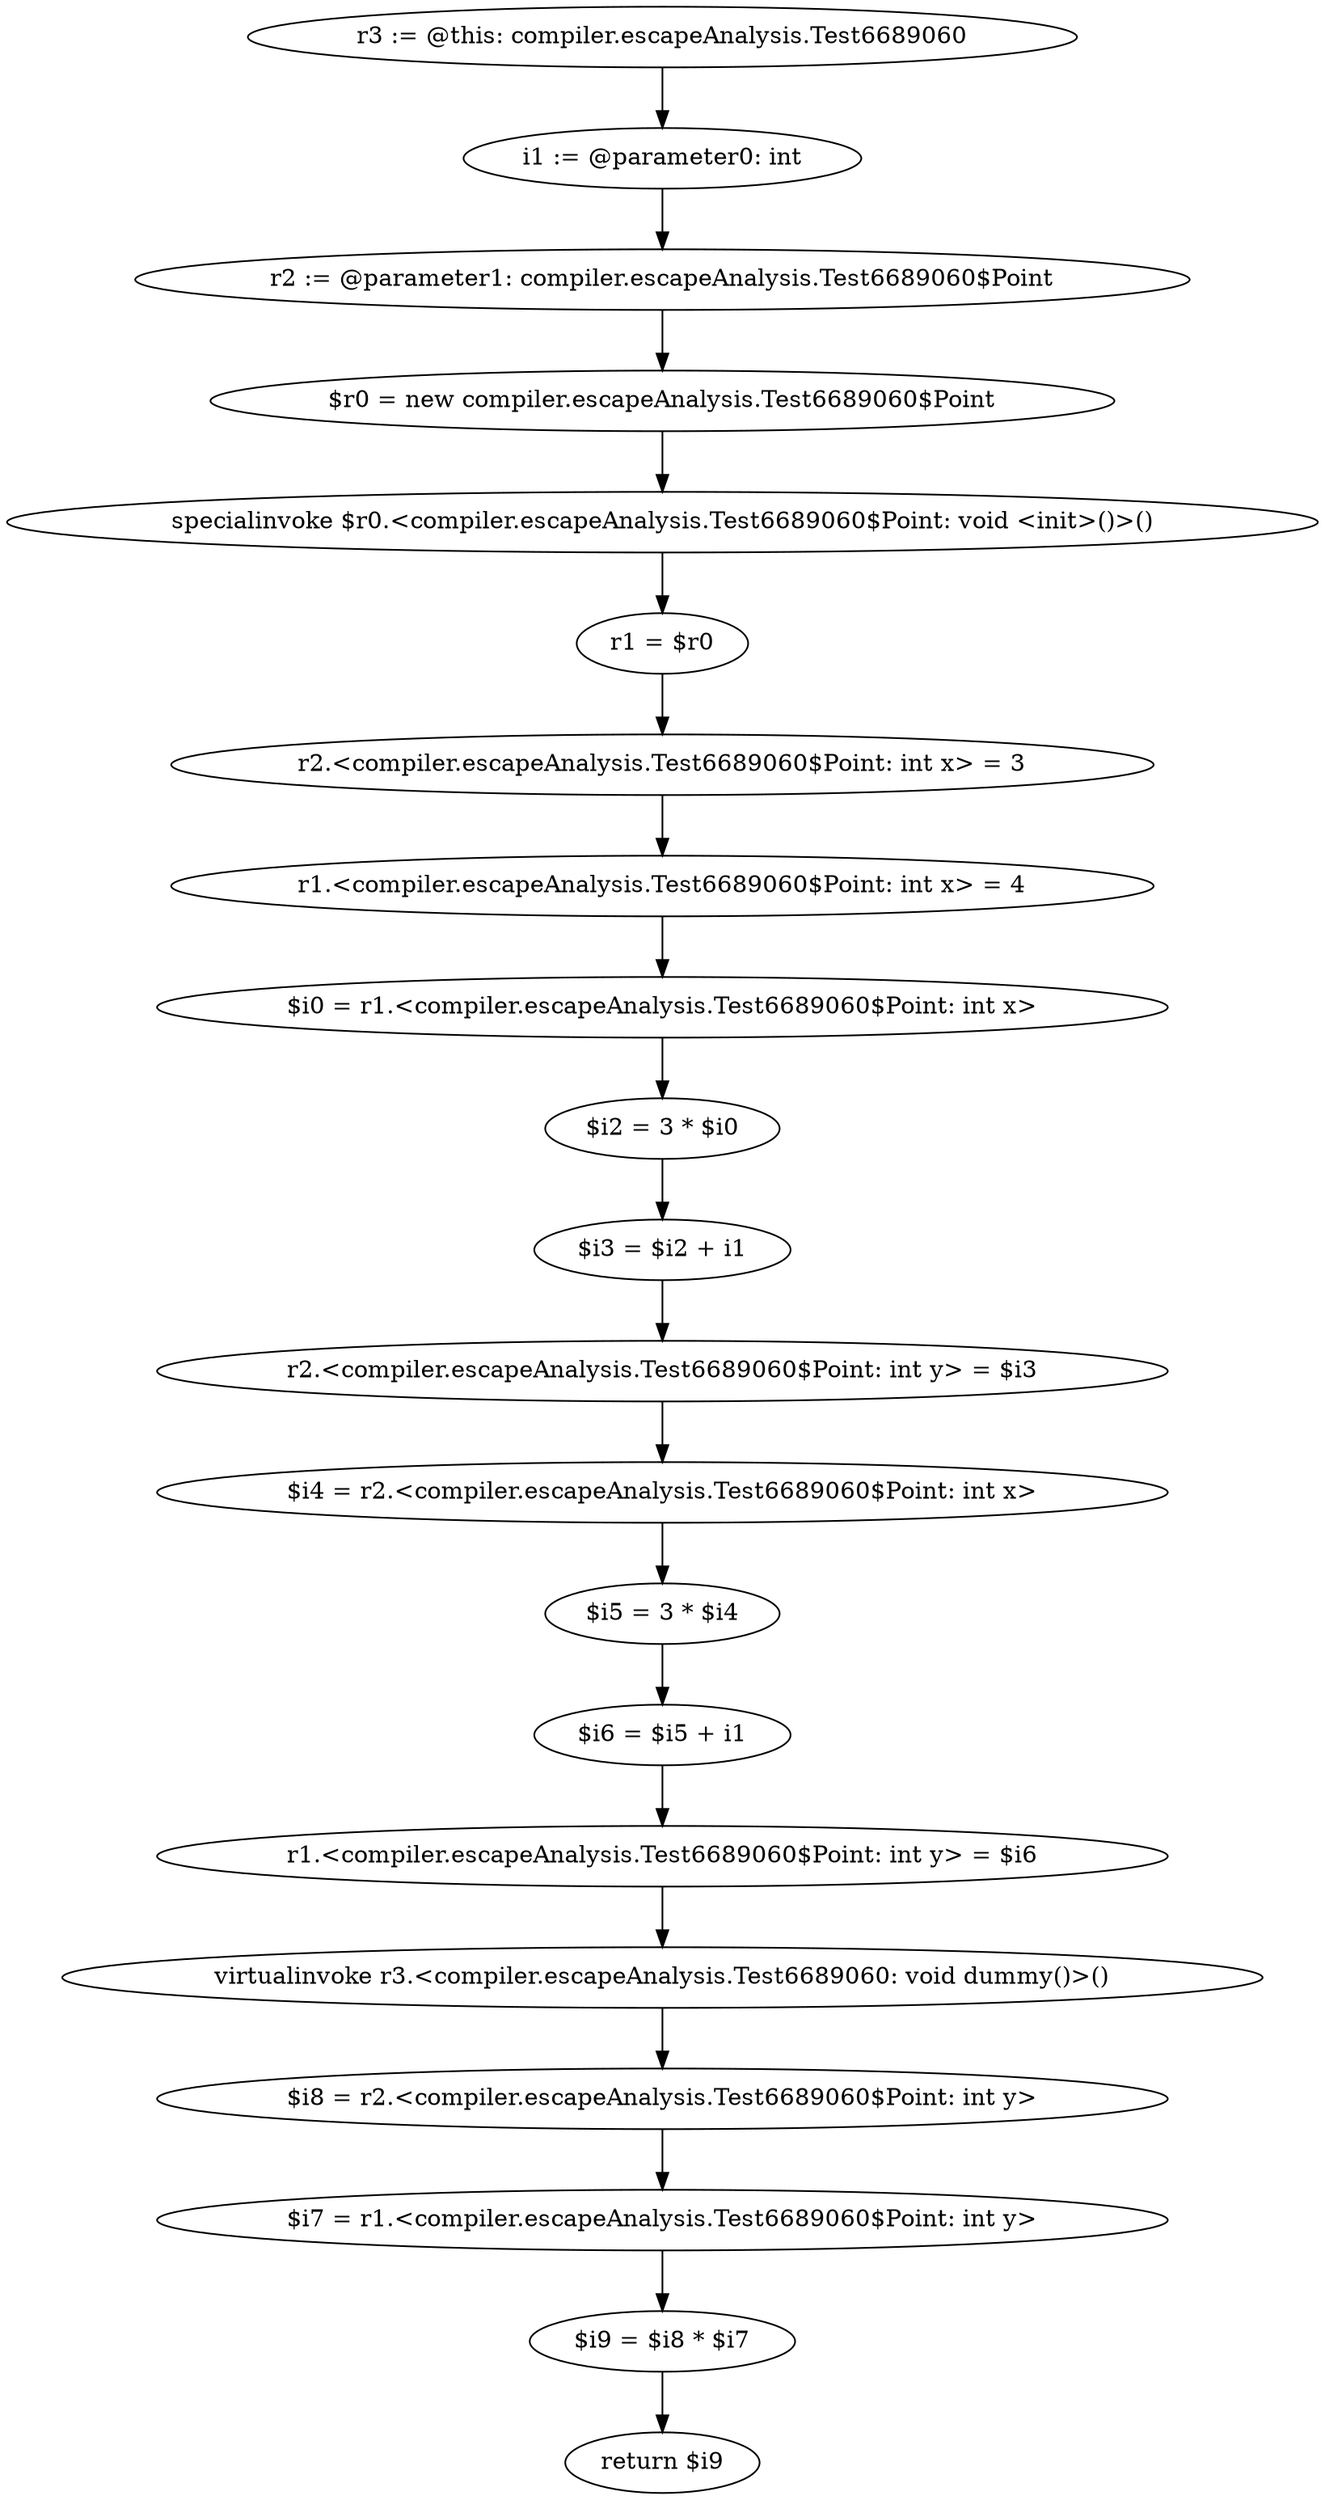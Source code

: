 digraph "unitGraph" {
    "r3 := @this: compiler.escapeAnalysis.Test6689060"
    "i1 := @parameter0: int"
    "r2 := @parameter1: compiler.escapeAnalysis.Test6689060$Point"
    "$r0 = new compiler.escapeAnalysis.Test6689060$Point"
    "specialinvoke $r0.<compiler.escapeAnalysis.Test6689060$Point: void <init>()>()"
    "r1 = $r0"
    "r2.<compiler.escapeAnalysis.Test6689060$Point: int x> = 3"
    "r1.<compiler.escapeAnalysis.Test6689060$Point: int x> = 4"
    "$i0 = r1.<compiler.escapeAnalysis.Test6689060$Point: int x>"
    "$i2 = 3 * $i0"
    "$i3 = $i2 + i1"
    "r2.<compiler.escapeAnalysis.Test6689060$Point: int y> = $i3"
    "$i4 = r2.<compiler.escapeAnalysis.Test6689060$Point: int x>"
    "$i5 = 3 * $i4"
    "$i6 = $i5 + i1"
    "r1.<compiler.escapeAnalysis.Test6689060$Point: int y> = $i6"
    "virtualinvoke r3.<compiler.escapeAnalysis.Test6689060: void dummy()>()"
    "$i8 = r2.<compiler.escapeAnalysis.Test6689060$Point: int y>"
    "$i7 = r1.<compiler.escapeAnalysis.Test6689060$Point: int y>"
    "$i9 = $i8 * $i7"
    "return $i9"
    "r3 := @this: compiler.escapeAnalysis.Test6689060"->"i1 := @parameter0: int";
    "i1 := @parameter0: int"->"r2 := @parameter1: compiler.escapeAnalysis.Test6689060$Point";
    "r2 := @parameter1: compiler.escapeAnalysis.Test6689060$Point"->"$r0 = new compiler.escapeAnalysis.Test6689060$Point";
    "$r0 = new compiler.escapeAnalysis.Test6689060$Point"->"specialinvoke $r0.<compiler.escapeAnalysis.Test6689060$Point: void <init>()>()";
    "specialinvoke $r0.<compiler.escapeAnalysis.Test6689060$Point: void <init>()>()"->"r1 = $r0";
    "r1 = $r0"->"r2.<compiler.escapeAnalysis.Test6689060$Point: int x> = 3";
    "r2.<compiler.escapeAnalysis.Test6689060$Point: int x> = 3"->"r1.<compiler.escapeAnalysis.Test6689060$Point: int x> = 4";
    "r1.<compiler.escapeAnalysis.Test6689060$Point: int x> = 4"->"$i0 = r1.<compiler.escapeAnalysis.Test6689060$Point: int x>";
    "$i0 = r1.<compiler.escapeAnalysis.Test6689060$Point: int x>"->"$i2 = 3 * $i0";
    "$i2 = 3 * $i0"->"$i3 = $i2 + i1";
    "$i3 = $i2 + i1"->"r2.<compiler.escapeAnalysis.Test6689060$Point: int y> = $i3";
    "r2.<compiler.escapeAnalysis.Test6689060$Point: int y> = $i3"->"$i4 = r2.<compiler.escapeAnalysis.Test6689060$Point: int x>";
    "$i4 = r2.<compiler.escapeAnalysis.Test6689060$Point: int x>"->"$i5 = 3 * $i4";
    "$i5 = 3 * $i4"->"$i6 = $i5 + i1";
    "$i6 = $i5 + i1"->"r1.<compiler.escapeAnalysis.Test6689060$Point: int y> = $i6";
    "r1.<compiler.escapeAnalysis.Test6689060$Point: int y> = $i6"->"virtualinvoke r3.<compiler.escapeAnalysis.Test6689060: void dummy()>()";
    "virtualinvoke r3.<compiler.escapeAnalysis.Test6689060: void dummy()>()"->"$i8 = r2.<compiler.escapeAnalysis.Test6689060$Point: int y>";
    "$i8 = r2.<compiler.escapeAnalysis.Test6689060$Point: int y>"->"$i7 = r1.<compiler.escapeAnalysis.Test6689060$Point: int y>";
    "$i7 = r1.<compiler.escapeAnalysis.Test6689060$Point: int y>"->"$i9 = $i8 * $i7";
    "$i9 = $i8 * $i7"->"return $i9";
}
